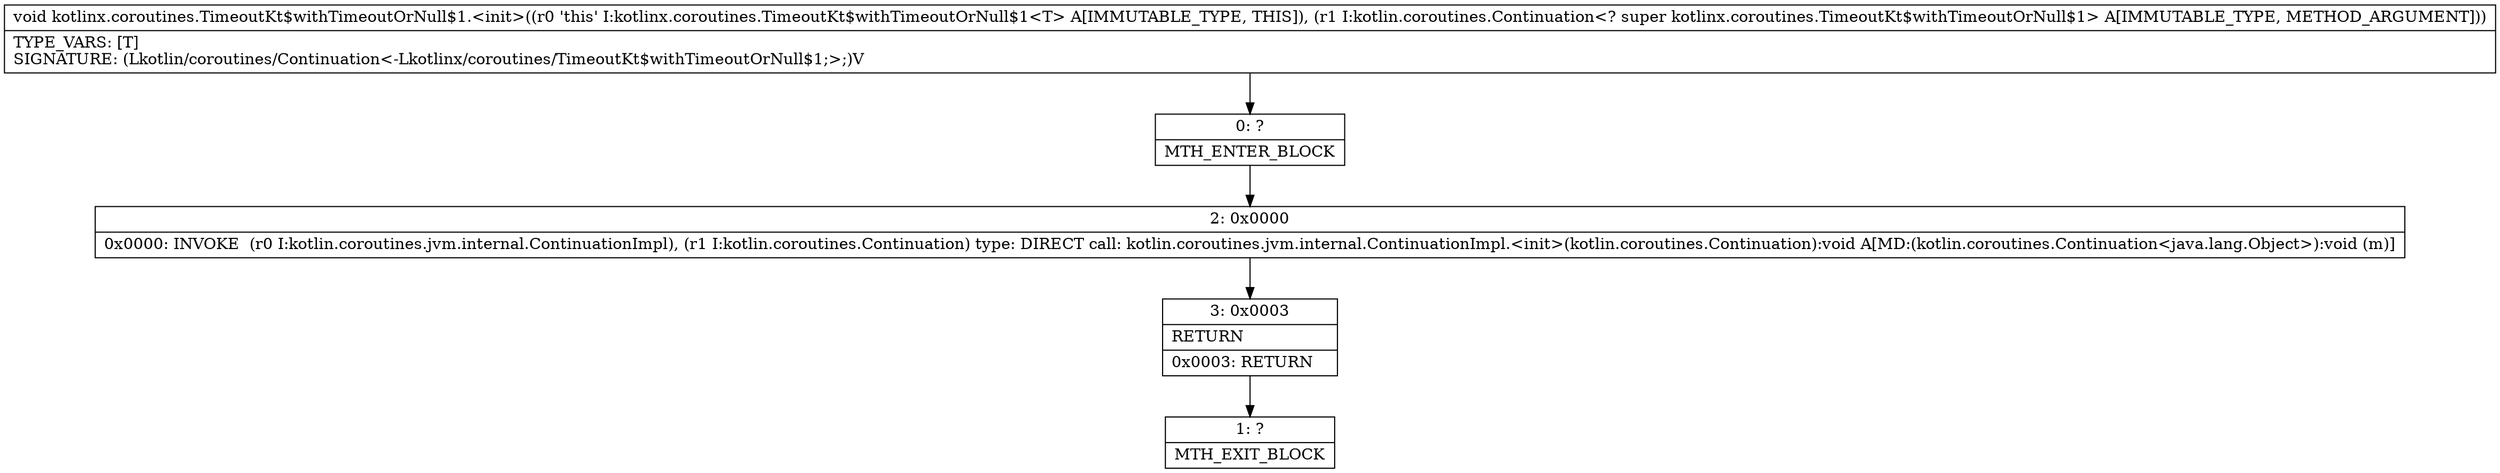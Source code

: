 digraph "CFG forkotlinx.coroutines.TimeoutKt$withTimeoutOrNull$1.\<init\>(Lkotlin\/coroutines\/Continuation;)V" {
Node_0 [shape=record,label="{0\:\ ?|MTH_ENTER_BLOCK\l}"];
Node_2 [shape=record,label="{2\:\ 0x0000|0x0000: INVOKE  (r0 I:kotlin.coroutines.jvm.internal.ContinuationImpl), (r1 I:kotlin.coroutines.Continuation) type: DIRECT call: kotlin.coroutines.jvm.internal.ContinuationImpl.\<init\>(kotlin.coroutines.Continuation):void A[MD:(kotlin.coroutines.Continuation\<java.lang.Object\>):void (m)]\l}"];
Node_3 [shape=record,label="{3\:\ 0x0003|RETURN\l|0x0003: RETURN   \l}"];
Node_1 [shape=record,label="{1\:\ ?|MTH_EXIT_BLOCK\l}"];
MethodNode[shape=record,label="{void kotlinx.coroutines.TimeoutKt$withTimeoutOrNull$1.\<init\>((r0 'this' I:kotlinx.coroutines.TimeoutKt$withTimeoutOrNull$1\<T\> A[IMMUTABLE_TYPE, THIS]), (r1 I:kotlin.coroutines.Continuation\<? super kotlinx.coroutines.TimeoutKt$withTimeoutOrNull$1\> A[IMMUTABLE_TYPE, METHOD_ARGUMENT]))  | TYPE_VARS: [T]\lSIGNATURE: (Lkotlin\/coroutines\/Continuation\<\-Lkotlinx\/coroutines\/TimeoutKt$withTimeoutOrNull$1;\>;)V\l}"];
MethodNode -> Node_0;Node_0 -> Node_2;
Node_2 -> Node_3;
Node_3 -> Node_1;
}

